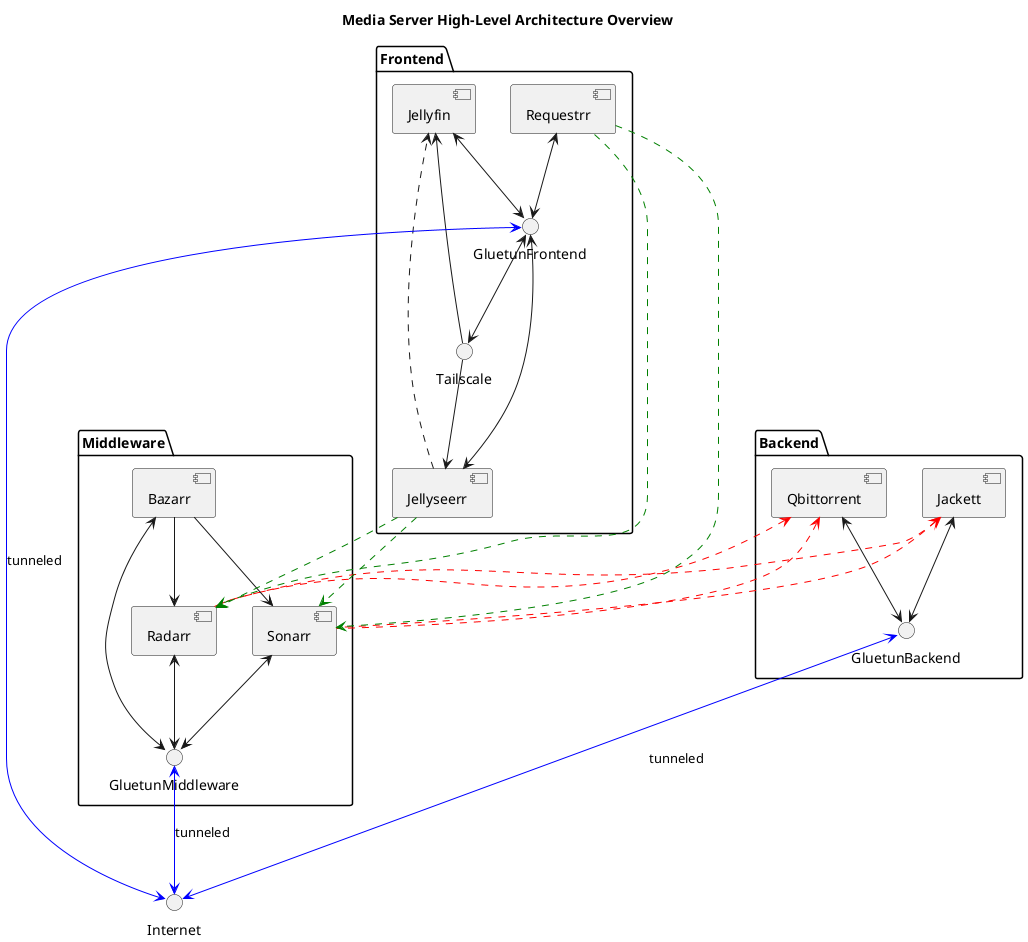 @startuml Media Server High-Level Architecture Overview
title Media Server High-Level Architecture Overview

package Frontend{
    [Jellyfin]
    [Jellyseerr]
    [Requestrr]
    () GluetunFrontend 
    () Tailscale
}

package Middleware{
    [Sonarr]
    [Radarr]
    [Bazarr]
    () GluetunMiddleware
}

package Backend{
    [Jackett]
    [Qbittorrent]
    () GluetunBackend
}

Jackett <.[#red]. Sonarr
Jackett <.[#red]. Radarr
Qbittorrent <.[#red]. Sonarr
Qbittorrent <.[#red]. Radarr
Jackett <--> GluetunBackend
Qbittorrent <--> GluetunBackend

Bazarr --> Sonarr
Bazarr --> Radarr

Bazarr <--> GluetunMiddleware
Sonarr <--> GluetunMiddleware
Radarr <--> GluetunMiddleware

Jellyseerr ..> Jellyfin
Jellyseerr .[#green].> Sonarr
Jellyseerr .[#green].> Radarr
Requestrr .[#green].> Sonarr
Requestrr .[#green].> Radarr

Requestrr <--> GluetunFrontend
Jellyseerr <--> GluetunFrontend
Jellyfin <--> GluetunFrontend

Tailscale --> Jellyfin
Tailscale --> Jellyseerr
GluetunFrontend <--> Tailscale

GluetunBackend <-[#blue]-> Internet: tunneled
GluetunMiddleware <-[#blue]-> Internet: tunneled
GluetunFrontend <-[#blue]-> Internet: tunneled

@enduml